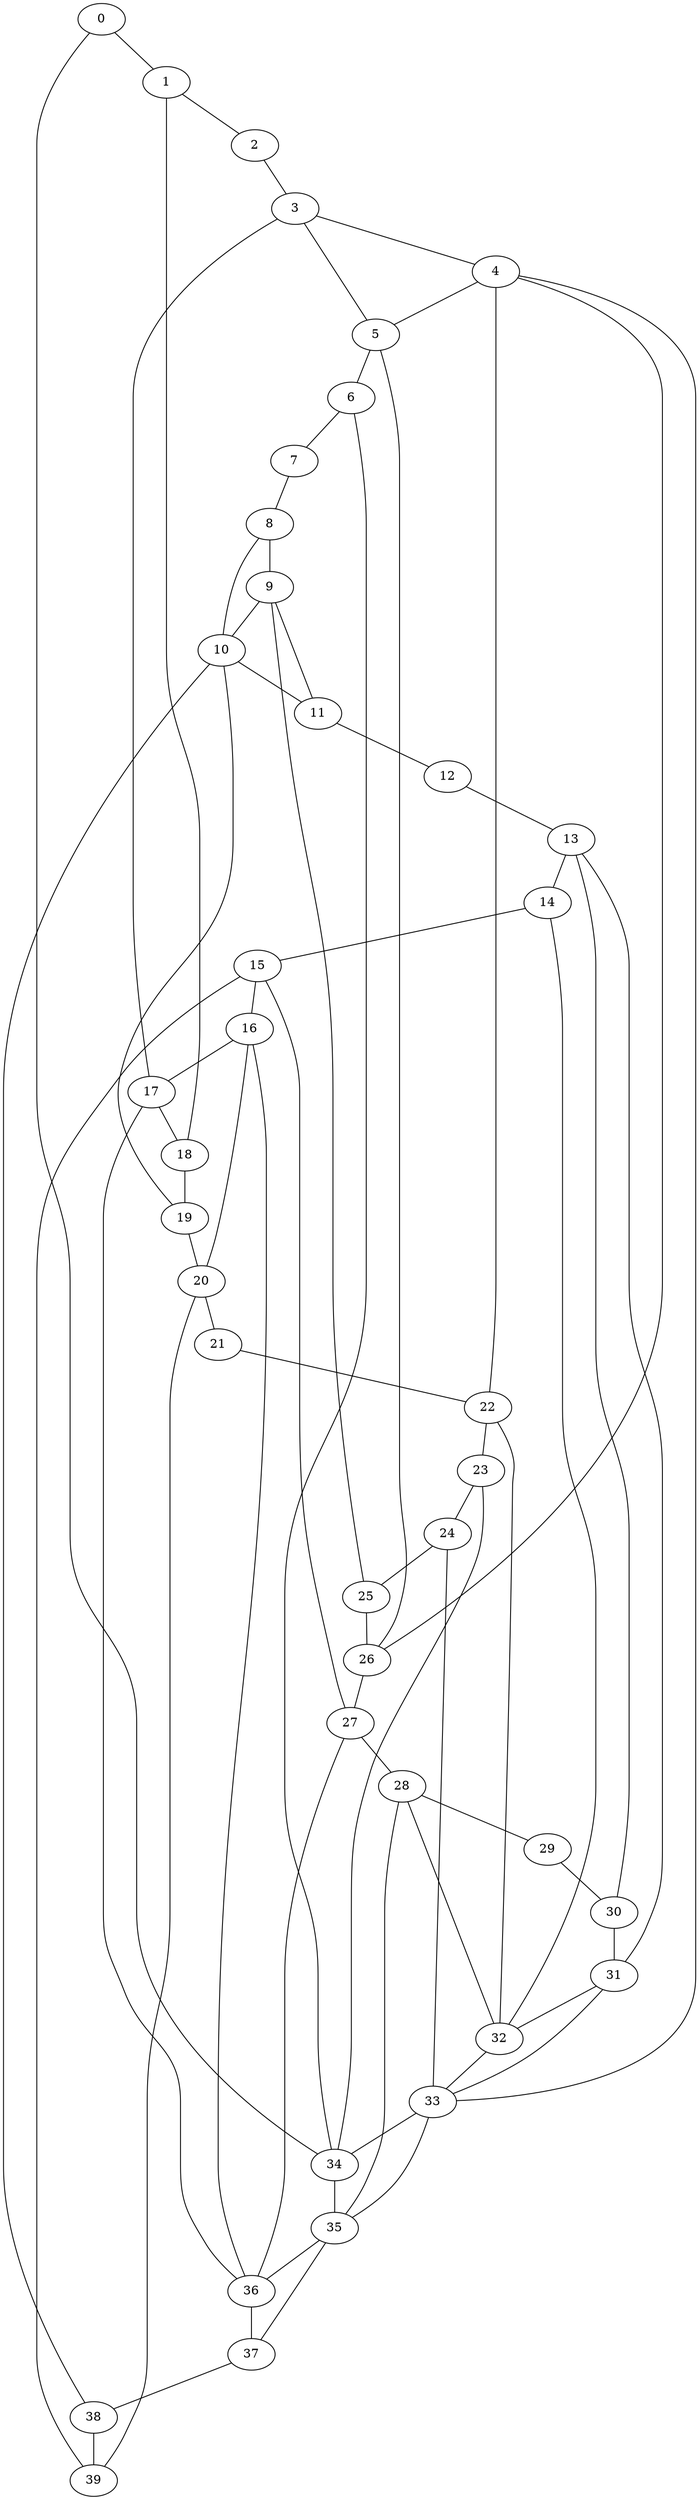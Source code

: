 
graph graphname {
    0 -- 1
0 -- 34
1 -- 2
1 -- 18
2 -- 3
3 -- 4
3 -- 17
3 -- 5
4 -- 5
4 -- 22
4 -- 33
4 -- 26
5 -- 6
5 -- 26
6 -- 7
6 -- 34
7 -- 8
8 -- 9
8 -- 10
9 -- 10
9 -- 25
9 -- 11
10 -- 11
10 -- 38
10 -- 19
11 -- 12
12 -- 13
13 -- 14
13 -- 30
13 -- 31
14 -- 15
14 -- 32
15 -- 16
15 -- 27
15 -- 39
16 -- 17
16 -- 36
16 -- 20
17 -- 18
17 -- 36
18 -- 19
19 -- 20
20 -- 21
20 -- 39
21 -- 22
22 -- 23
22 -- 32
23 -- 24
23 -- 34
24 -- 25
24 -- 33
25 -- 26
26 -- 27
27 -- 28
27 -- 36
28 -- 29
28 -- 35
28 -- 32
29 -- 30
30 -- 31
31 -- 32
31 -- 33
32 -- 33
33 -- 34
33 -- 35
34 -- 35
35 -- 36
35 -- 37
36 -- 37
37 -- 38
38 -- 39

}
